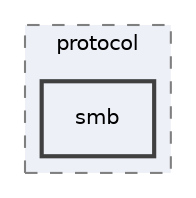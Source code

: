 digraph "/Users/jlu/zeek/src/analyzer/protocol/smb"
{
 // LATEX_PDF_SIZE
  edge [fontname="Helvetica",fontsize="10",labelfontname="Helvetica",labelfontsize="10"];
  node [fontname="Helvetica",fontsize="10",shape=record];
  compound=true
  subgraph clusterdir_5b88579d87e8de5dcee2ef4958d0594c {
    graph [ bgcolor="#edf0f7", pencolor="grey50", style="filled,dashed,", label="protocol", fontname="Helvetica", fontsize="10", URL="dir_5b88579d87e8de5dcee2ef4958d0594c.html"]
  dir_f9a15ba1c5023da8b8b8d6c5b0d3b21d [shape=box, label="smb", style="filled,bold,", fillcolor="#edf0f7", color="grey25", URL="dir_f9a15ba1c5023da8b8b8d6c5b0d3b21d.html"];
  }
}

